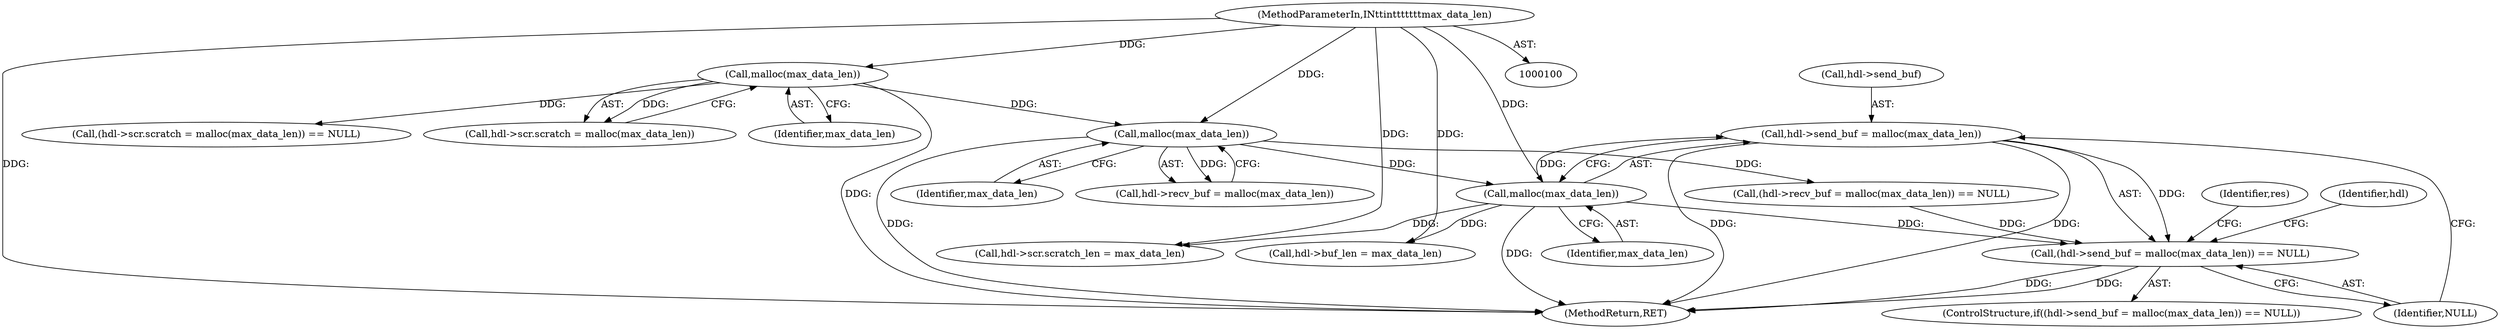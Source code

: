 digraph "0_opa-ff_c5759e7b76f5bf844be6c6641cc1b356bbc83869_1@API" {
"1000194" [label="(Call,hdl->send_buf = malloc(max_data_len))"];
"1000198" [label="(Call,malloc(max_data_len))"];
"1000184" [label="(Call,malloc(max_data_len))"];
"1000170" [label="(Call,malloc(max_data_len))"];
"1000104" [label="(MethodParameterIn,IN\t\tint\t\t\t\t\t\tmax_data_len)"];
"1000193" [label="(Call,(hdl->send_buf = malloc(max_data_len)) == NULL)"];
"1000199" [label="(Identifier,max_data_len)"];
"1000170" [label="(Call,malloc(max_data_len))"];
"1000220" [label="(Call,hdl->buf_len = max_data_len)"];
"1000163" [label="(Call,(hdl->scr.scratch = malloc(max_data_len)) == NULL)"];
"1000194" [label="(Call,hdl->send_buf = malloc(max_data_len))"];
"1000184" [label="(Call,malloc(max_data_len))"];
"1000294" [label="(MethodReturn,RET)"];
"1000213" [label="(Call,hdl->scr.scratch_len = max_data_len)"];
"1000179" [label="(Call,(hdl->recv_buf = malloc(max_data_len)) == NULL)"];
"1000164" [label="(Call,hdl->scr.scratch = malloc(max_data_len))"];
"1000203" [label="(Identifier,res)"];
"1000193" [label="(Call,(hdl->send_buf = malloc(max_data_len)) == NULL)"];
"1000192" [label="(ControlStructure,if((hdl->send_buf = malloc(max_data_len)) == NULL))"];
"1000104" [label="(MethodParameterIn,IN\t\tint\t\t\t\t\t\tmax_data_len)"];
"1000180" [label="(Call,hdl->recv_buf = malloc(max_data_len))"];
"1000200" [label="(Identifier,NULL)"];
"1000195" [label="(Call,hdl->send_buf)"];
"1000185" [label="(Identifier,max_data_len)"];
"1000198" [label="(Call,malloc(max_data_len))"];
"1000209" [label="(Identifier,hdl)"];
"1000171" [label="(Identifier,max_data_len)"];
"1000194" -> "1000193"  [label="AST: "];
"1000194" -> "1000198"  [label="CFG: "];
"1000195" -> "1000194"  [label="AST: "];
"1000198" -> "1000194"  [label="AST: "];
"1000200" -> "1000194"  [label="CFG: "];
"1000194" -> "1000294"  [label="DDG: "];
"1000194" -> "1000294"  [label="DDG: "];
"1000194" -> "1000193"  [label="DDG: "];
"1000198" -> "1000194"  [label="DDG: "];
"1000198" -> "1000199"  [label="CFG: "];
"1000199" -> "1000198"  [label="AST: "];
"1000198" -> "1000294"  [label="DDG: "];
"1000198" -> "1000193"  [label="DDG: "];
"1000184" -> "1000198"  [label="DDG: "];
"1000104" -> "1000198"  [label="DDG: "];
"1000198" -> "1000213"  [label="DDG: "];
"1000198" -> "1000220"  [label="DDG: "];
"1000184" -> "1000180"  [label="AST: "];
"1000184" -> "1000185"  [label="CFG: "];
"1000185" -> "1000184"  [label="AST: "];
"1000180" -> "1000184"  [label="CFG: "];
"1000184" -> "1000294"  [label="DDG: "];
"1000184" -> "1000179"  [label="DDG: "];
"1000184" -> "1000180"  [label="DDG: "];
"1000170" -> "1000184"  [label="DDG: "];
"1000104" -> "1000184"  [label="DDG: "];
"1000170" -> "1000164"  [label="AST: "];
"1000170" -> "1000171"  [label="CFG: "];
"1000171" -> "1000170"  [label="AST: "];
"1000164" -> "1000170"  [label="CFG: "];
"1000170" -> "1000294"  [label="DDG: "];
"1000170" -> "1000163"  [label="DDG: "];
"1000170" -> "1000164"  [label="DDG: "];
"1000104" -> "1000170"  [label="DDG: "];
"1000104" -> "1000100"  [label="AST: "];
"1000104" -> "1000294"  [label="DDG: "];
"1000104" -> "1000213"  [label="DDG: "];
"1000104" -> "1000220"  [label="DDG: "];
"1000193" -> "1000192"  [label="AST: "];
"1000193" -> "1000200"  [label="CFG: "];
"1000200" -> "1000193"  [label="AST: "];
"1000203" -> "1000193"  [label="CFG: "];
"1000209" -> "1000193"  [label="CFG: "];
"1000193" -> "1000294"  [label="DDG: "];
"1000193" -> "1000294"  [label="DDG: "];
"1000179" -> "1000193"  [label="DDG: "];
}
